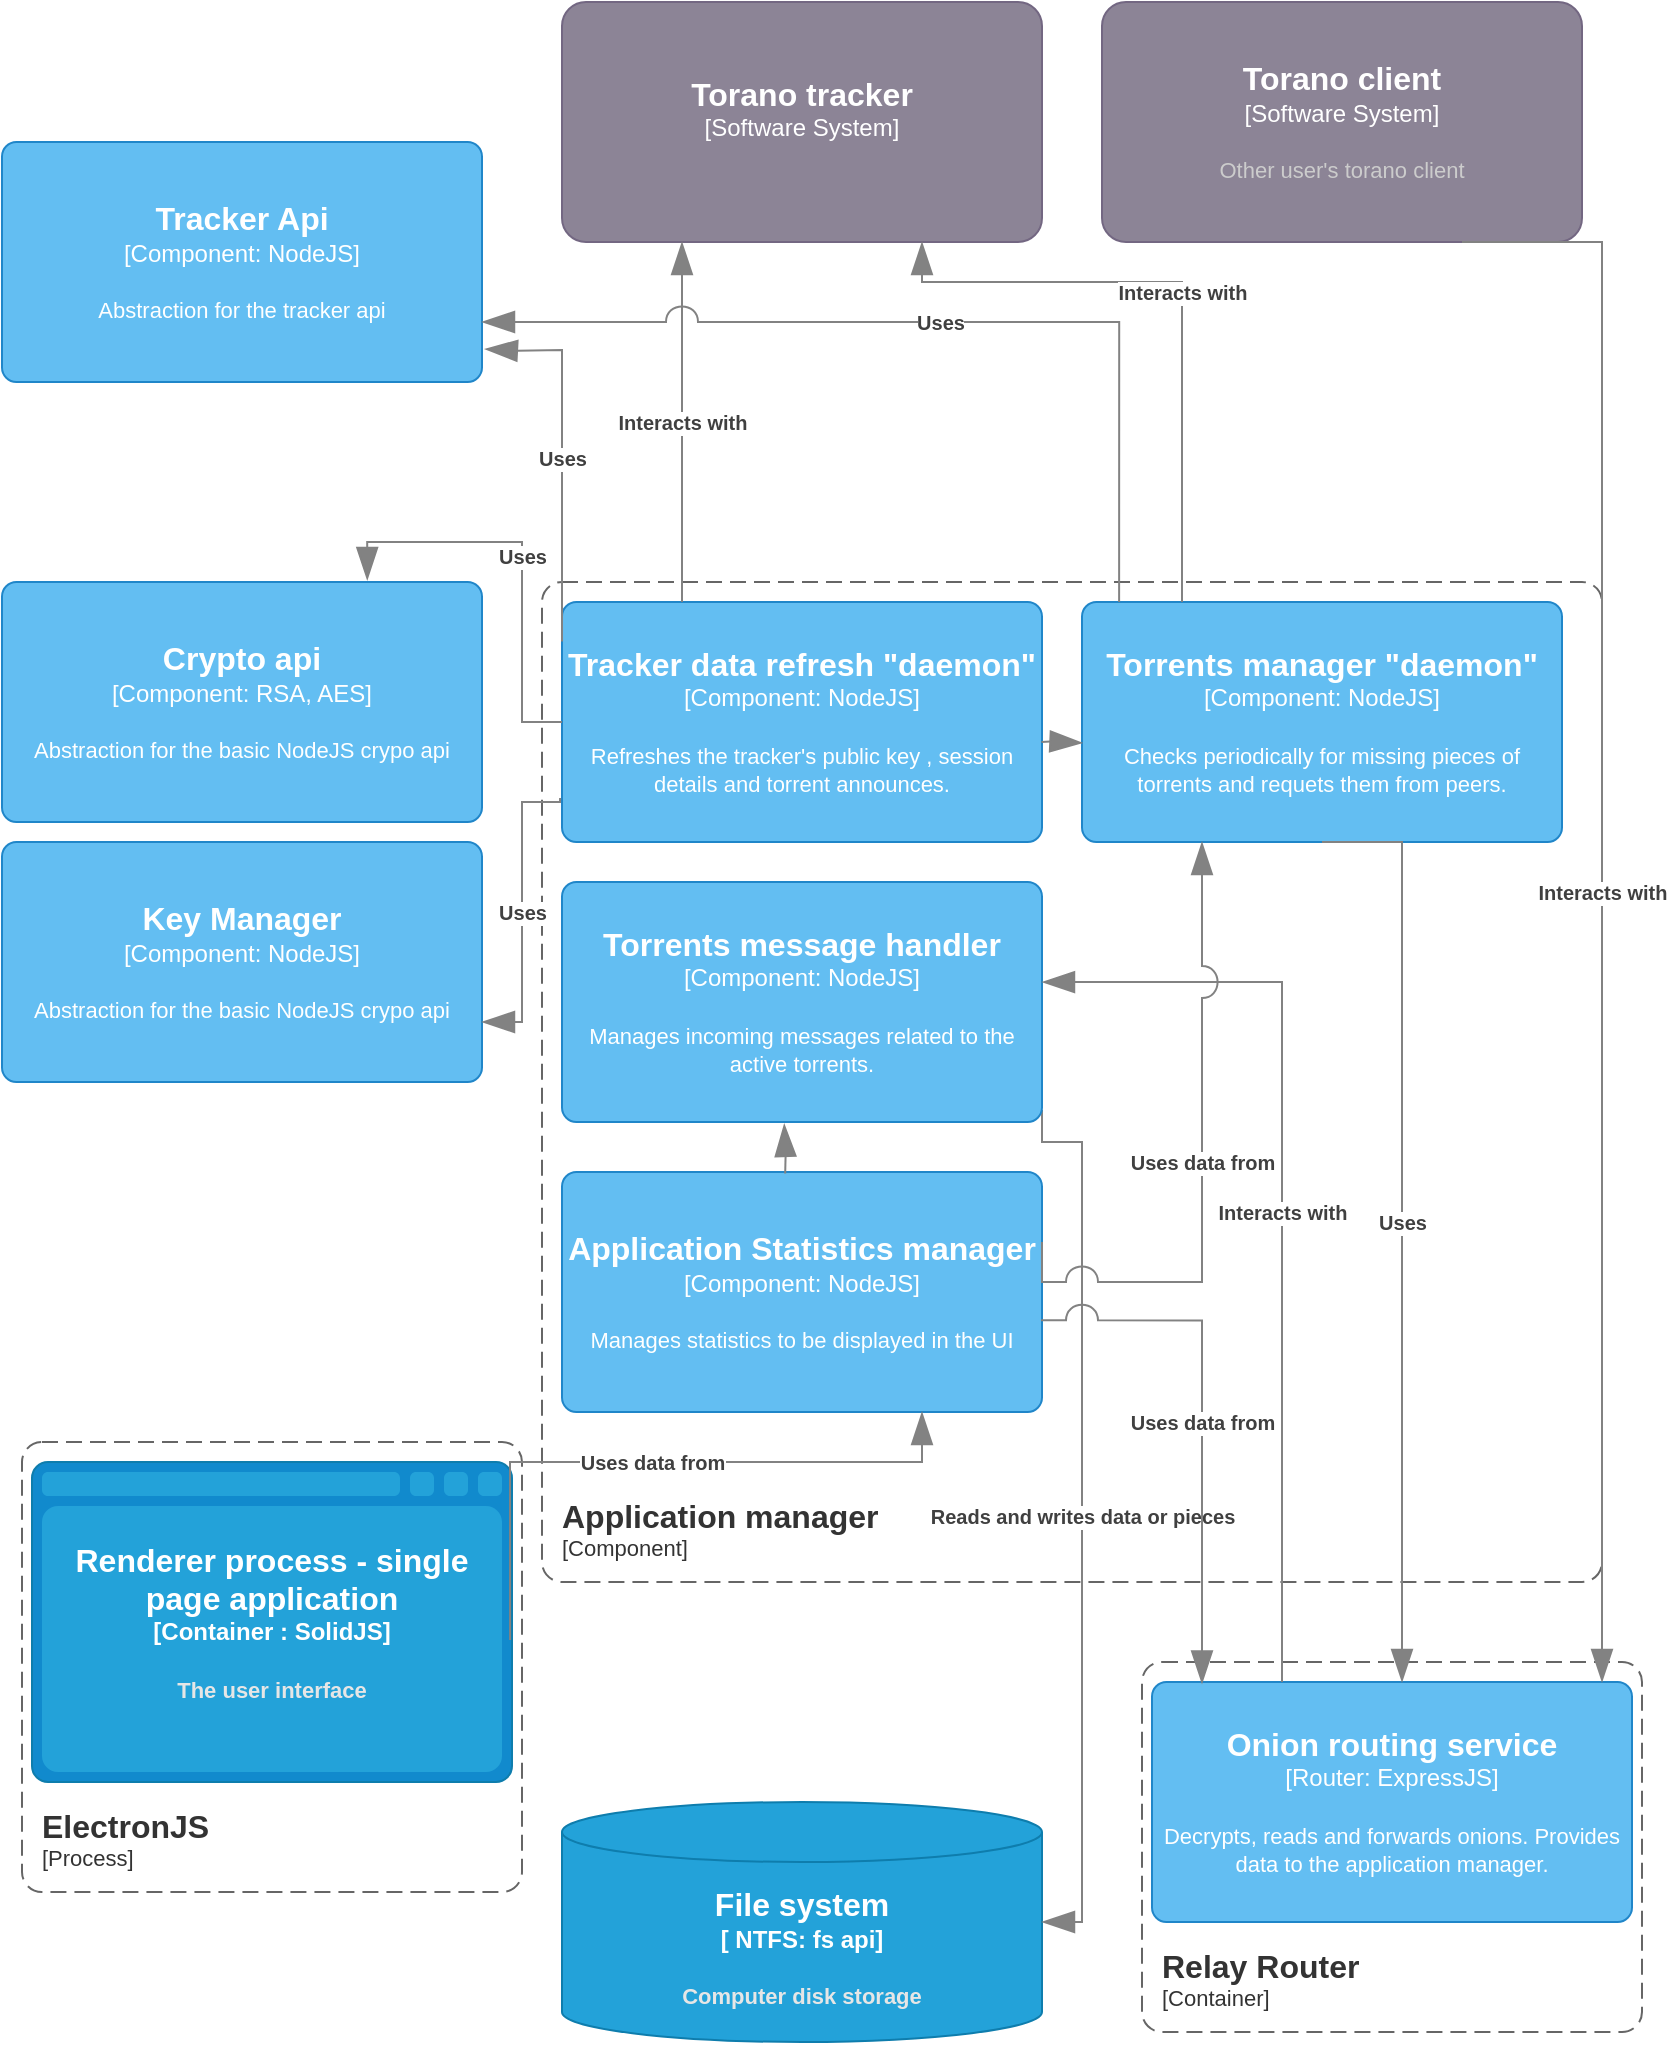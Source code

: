<mxfile version="19.0.3" type="device"><diagram id="KUWDEoj9XLmi3UJiUyDt" name="Page-1"><mxGraphModel dx="1604" dy="1065" grid="1" gridSize="10" guides="1" tooltips="1" connect="1" arrows="1" fold="1" page="1" pageScale="1" pageWidth="850" pageHeight="1100" math="0" shadow="0"><root><mxCell id="0"/><mxCell id="1" parent="0"/><object placeholders="1" c4Name="Application manager" c4Type="SystemScopeBoundary" c4Application="Component" label="&lt;font style=&quot;font-size: 16px&quot;&gt;&lt;b&gt;&lt;div style=&quot;text-align: left&quot;&gt;%c4Name%&lt;/div&gt;&lt;/b&gt;&lt;/font&gt;&lt;div style=&quot;text-align: left&quot;&gt;[%c4Application%]&lt;/div&gt;" id="z-hHAG-LOaifdITbjT0p-1"><mxCell style="rounded=1;fontSize=11;whiteSpace=wrap;html=1;dashed=1;arcSize=20;fillColor=none;strokeColor=#666666;fontColor=#333333;labelBackgroundColor=none;align=left;verticalAlign=bottom;labelBorderColor=none;spacingTop=0;spacing=10;dashPattern=8 4;metaEdit=1;rotatable=0;perimeter=rectanglePerimeter;noLabel=0;labelPadding=0;allowArrows=0;connectable=0;expand=0;recursiveResize=0;editable=1;pointerEvents=0;absoluteArcSize=1;points=[[0.25,0,0],[0.5,0,0],[0.75,0,0],[1,0.25,0],[1,0.5,0],[1,0.75,0],[0.75,1,0],[0.5,1,0],[0.25,1,0],[0,0.75,0],[0,0.5,0],[0,0.25,0]];" parent="1" vertex="1"><mxGeometry x="270" y="300" width="530" height="500" as="geometry"/></mxCell></object><object placeholders="1" c4Name="Crypto api" c4Type="Component" c4Technology="RSA, AES" c4Description="Abstraction for the basic NodeJS crypo api" label="&lt;font style=&quot;font-size: 16px&quot;&gt;&lt;b&gt;%c4Name%&lt;/b&gt;&lt;/font&gt;&lt;div&gt;[%c4Type%: %c4Technology%]&lt;/div&gt;&lt;br&gt;&lt;div&gt;&lt;font style=&quot;font-size: 11px&quot;&gt;%c4Description%&lt;/font&gt;&lt;/div&gt;" id="z-hHAG-LOaifdITbjT0p-2"><mxCell style="rounded=1;whiteSpace=wrap;html=1;labelBackgroundColor=none;fillColor=#63BEF2;fontColor=#ffffff;align=center;arcSize=6;strokeColor=#2086C9;metaEdit=1;resizable=0;points=[[0.25,0,0],[0.5,0,0],[0.75,0,0],[1,0.25,0],[1,0.5,0],[1,0.75,0],[0.75,1,0],[0.5,1,0],[0.25,1,0],[0,0.75,0],[0,0.5,0],[0,0.25,0]];" parent="1" vertex="1"><mxGeometry y="300" width="240" height="120" as="geometry"/></mxCell></object><object placeholders="1" c4Name="Tracker Api" c4Type="Component" c4Technology="NodeJS" c4Description="Abstraction for the tracker api" label="&lt;font style=&quot;font-size: 16px&quot;&gt;&lt;b&gt;%c4Name%&lt;/b&gt;&lt;/font&gt;&lt;div&gt;[%c4Type%: %c4Technology%]&lt;/div&gt;&lt;br&gt;&lt;div&gt;&lt;font style=&quot;font-size: 11px&quot;&gt;%c4Description%&lt;/font&gt;&lt;/div&gt;" id="z-hHAG-LOaifdITbjT0p-3"><mxCell style="rounded=1;whiteSpace=wrap;html=1;labelBackgroundColor=none;fillColor=#63BEF2;fontColor=#ffffff;align=center;arcSize=6;strokeColor=#2086C9;metaEdit=1;resizable=0;points=[[0.25,0,0],[0.5,0,0],[0.75,0,0],[1,0.25,0],[1,0.5,0],[1,0.75,0],[0.75,1,0],[0.5,1,0],[0.25,1,0],[0,0.75,0],[0,0.5,0],[0,0.25,0]];" parent="1" vertex="1"><mxGeometry y="80" width="240" height="120" as="geometry"/></mxCell></object><object placeholders="1" c4Type="File system" c4Container=" NTFS" c4Technology="fs api" c4Description="Computer disk storage" label="&lt;font style=&quot;font-size: 16px&quot;&gt;&lt;b&gt;%c4Type%&lt;/font&gt;&lt;div&gt;[%c4Container%:&amp;nbsp;%c4Technology%]&lt;/div&gt;&lt;br&gt;&lt;div&gt;&lt;font style=&quot;font-size: 11px&quot;&gt;&lt;font color=&quot;#E6E6E6&quot;&gt;%c4Description%&lt;/font&gt;&lt;/div&gt;" id="z-hHAG-LOaifdITbjT0p-4"><mxCell style="shape=cylinder3;size=15;whiteSpace=wrap;html=1;boundedLbl=1;rounded=0;labelBackgroundColor=none;fillColor=#23A2D9;fontSize=12;fontColor=#ffffff;align=center;strokeColor=#0E7DAD;metaEdit=1;points=[[0.5,0,0],[1,0.25,0],[1,0.5,0],[1,0.75,0],[0.5,1,0],[0,0.75,0],[0,0.5,0],[0,0.25,0]];resizable=0;" parent="1" vertex="1"><mxGeometry x="280" y="910" width="240" height="120" as="geometry"/></mxCell></object><object placeholders="1" c4Type="Renderer process - single page application" c4Container="Container " c4Technology="SolidJS" c4Description="The user interface" label="&lt;font style=&quot;font-size: 16px&quot;&gt;&lt;b&gt;%c4Type%&lt;/font&gt;&lt;div&gt;[%c4Container%:&amp;nbsp;%c4Technology%]&lt;/div&gt;&lt;br&gt;&lt;div&gt;&lt;font style=&quot;font-size: 11px&quot;&gt;&lt;font color=&quot;#E6E6E6&quot;&gt;%c4Description%&lt;/font&gt;&lt;/div&gt;" id="z-hHAG-LOaifdITbjT0p-5"><mxCell style="shape=mxgraph.c4.webBrowserContainer;whiteSpace=wrap;html=1;boundedLbl=1;rounded=0;labelBackgroundColor=none;fillColor=#118ACD;fontSize=12;fontColor=#ffffff;align=center;strokeColor=#0E7DAD;metaEdit=1;points=[[0.5,0,0],[1,0.25,0],[1,0.5,0],[1,0.75,0],[0.5,1,0],[0,0.75,0],[0,0.5,0],[0,0.25,0]];resizable=0;" parent="1" vertex="1"><mxGeometry x="15" y="740" width="240" height="160" as="geometry"/></mxCell></object><object placeholders="1" c4Name="ElectronJS" c4Type="ContainerScopeBoundary" c4Application="Process" label="&lt;font style=&quot;font-size: 16px&quot;&gt;&lt;b&gt;&lt;div style=&quot;text-align: left&quot;&gt;%c4Name%&lt;/div&gt;&lt;/b&gt;&lt;/font&gt;&lt;div style=&quot;text-align: left&quot;&gt;[%c4Application%]&lt;/div&gt;" id="z-hHAG-LOaifdITbjT0p-15"><mxCell style="rounded=1;fontSize=11;whiteSpace=wrap;html=1;dashed=1;arcSize=20;fillColor=none;strokeColor=#666666;fontColor=#333333;labelBackgroundColor=none;align=left;verticalAlign=bottom;labelBorderColor=none;spacingTop=0;spacing=10;dashPattern=8 4;metaEdit=1;rotatable=0;perimeter=rectanglePerimeter;noLabel=0;labelPadding=0;allowArrows=0;connectable=0;expand=0;recursiveResize=0;editable=1;pointerEvents=0;absoluteArcSize=1;points=[[0.25,0,0],[0.5,0,0],[0.75,0,0],[1,0.25,0],[1,0.5,0],[1,0.75,0],[0.75,1,0],[0.5,1,0],[0.25,1,0],[0,0.75,0],[0,0.5,0],[0,0.25,0]];" parent="1" vertex="1"><mxGeometry x="10" y="730" width="250" height="225" as="geometry"/></mxCell></object><object placeholders="1" c4Name="Key Manager" c4Type="Component" c4Technology="NodeJS" c4Description="Abstraction for the basic NodeJS crypo api" label="&lt;font style=&quot;font-size: 16px&quot;&gt;&lt;b&gt;%c4Name%&lt;/b&gt;&lt;/font&gt;&lt;div&gt;[%c4Type%: %c4Technology%]&lt;/div&gt;&lt;br&gt;&lt;div&gt;&lt;font style=&quot;font-size: 11px&quot;&gt;%c4Description%&lt;/font&gt;&lt;/div&gt;" id="z-hHAG-LOaifdITbjT0p-25"><mxCell style="rounded=1;whiteSpace=wrap;html=1;labelBackgroundColor=none;fillColor=#63BEF2;fontColor=#ffffff;align=center;arcSize=6;strokeColor=#2086C9;metaEdit=1;resizable=0;points=[[0.25,0,0],[0.5,0,0],[0.75,0,0],[1,0.25,0],[1,0.5,0],[1,0.75,0],[0.75,1,0],[0.5,1,0],[0.25,1,0],[0,0.75,0],[0,0.5,0],[0,0.25,0]];" parent="1" vertex="1"><mxGeometry y="430" width="240" height="120" as="geometry"/></mxCell></object><object placeholders="1" c4Name="Relay Router" c4Type="ContainerScopeBoundary" c4Application="Container" label="&lt;font style=&quot;font-size: 16px&quot;&gt;&lt;b&gt;&lt;div style=&quot;text-align: left&quot;&gt;%c4Name%&lt;/div&gt;&lt;/b&gt;&lt;/font&gt;&lt;div style=&quot;text-align: left&quot;&gt;[%c4Application%]&lt;/div&gt;" id="z-hHAG-LOaifdITbjT0p-32"><mxCell style="rounded=1;fontSize=11;whiteSpace=wrap;html=1;dashed=1;arcSize=20;fillColor=none;strokeColor=#666666;fontColor=#333333;labelBackgroundColor=none;align=left;verticalAlign=bottom;labelBorderColor=none;spacingTop=0;spacing=10;dashPattern=8 4;metaEdit=1;rotatable=0;perimeter=rectanglePerimeter;noLabel=0;labelPadding=0;allowArrows=0;connectable=0;expand=0;recursiveResize=0;editable=1;pointerEvents=0;absoluteArcSize=1;points=[[0.25,0,0],[0.5,0,0],[0.75,0,0],[1,0.25,0],[1,0.5,0],[1,0.75,0],[0.75,1,0],[0.5,1,0],[0.25,1,0],[0,0.75,0],[0,0.5,0],[0,0.25,0]];" parent="1" vertex="1"><mxGeometry x="570" y="840" width="250" height="185" as="geometry"/></mxCell></object><object placeholders="1" c4Name="Onion routing service" c4Type="Router" c4Technology="ExpressJS" c4Description="Decrypts, reads and forwards onions. Provides data to the application manager." label="&lt;font style=&quot;font-size: 16px&quot;&gt;&lt;b&gt;%c4Name%&lt;/b&gt;&lt;/font&gt;&lt;div&gt;[%c4Type%: %c4Technology%]&lt;/div&gt;&lt;br&gt;&lt;div&gt;&lt;font style=&quot;font-size: 11px&quot;&gt;%c4Description%&lt;/font&gt;&lt;/div&gt;" id="z-hHAG-LOaifdITbjT0p-33"><mxCell style="rounded=1;whiteSpace=wrap;html=1;labelBackgroundColor=none;fillColor=#63BEF2;fontColor=#ffffff;align=center;arcSize=6;strokeColor=#2086C9;metaEdit=1;resizable=0;points=[[0.25,0,0],[0.5,0,0],[0.75,0,0],[1,0.25,0],[1,0.5,0],[1,0.75,0],[0.75,1,0],[0.5,1,0],[0.25,1,0],[0,0.75,0],[0,0.5,0],[0,0.25,0]];" parent="1" vertex="1"><mxGeometry x="575" y="850" width="240" height="120" as="geometry"/></mxCell></object><object placeholders="1" c4Type="Relationship" c4Description="Reads and writes data or pieces" label="&lt;div style=&quot;text-align: left&quot;&gt;&lt;div style=&quot;text-align: center&quot;&gt;&lt;b&gt;%c4Description%&lt;/b&gt;&lt;/div&gt;" id="z-hHAG-LOaifdITbjT0p-44"><mxCell style="endArrow=blockThin;html=1;fontSize=10;fontColor=#404040;strokeWidth=1;endFill=1;strokeColor=#828282;elbow=vertical;metaEdit=1;endSize=14;startSize=14;jumpStyle=arc;jumpSize=16;rounded=0;edgeStyle=orthogonalEdgeStyle;exitX=1;exitY=0.95;exitDx=0;exitDy=0;exitPerimeter=0;" parent="1" edge="1" target="z-hHAG-LOaifdITbjT0p-4" source="4MxkY_F2L2foQLRKF6o3-5"><mxGeometry width="240" relative="1" as="geometry"><mxPoint x="570" y="820" as="sourcePoint"/><mxPoint x="560" y="970" as="targetPoint"/><Array as="points"><mxPoint x="520" y="580"/><mxPoint x="540" y="580"/><mxPoint x="540" y="970"/></Array></mxGeometry></mxCell></object><object placeholders="1" c4Name="Tracker data refresh &quot;daemon&quot;" c4Type="Component" c4Technology="NodeJS" c4Description="Refreshes the tracker's public key , session details and torrent announces." label="&lt;font style=&quot;font-size: 16px&quot;&gt;&lt;b&gt;%c4Name%&lt;/b&gt;&lt;/font&gt;&lt;div&gt;[%c4Type%: %c4Technology%]&lt;/div&gt;&lt;br&gt;&lt;div&gt;&lt;font style=&quot;font-size: 11px&quot;&gt;%c4Description%&lt;/font&gt;&lt;/div&gt;" id="4MxkY_F2L2foQLRKF6o3-1"><mxCell style="rounded=1;whiteSpace=wrap;html=1;labelBackgroundColor=none;fillColor=#63BEF2;fontColor=#ffffff;align=center;arcSize=6;strokeColor=#2086C9;metaEdit=1;resizable=0;points=[[0.25,0,0],[0.5,0,0],[0.75,0,0],[1,0.25,0],[1,0.5,0],[1,0.75,0],[0.75,1,0],[0.5,1,0],[0.25,1,0],[0,0.75,0],[0,0.5,0],[0,0.25,0]];" vertex="1" parent="1"><mxGeometry x="280" y="310" width="240" height="120" as="geometry"/></mxCell></object><object placeholders="1" c4Name="Torano client" c4Type="Software System" c4Description="Other user's torano client" label="&lt;font style=&quot;font-size: 16px&quot;&gt;&lt;b&gt;%c4Name%&lt;/b&gt;&lt;/font&gt;&lt;div&gt;[%c4Type%]&lt;/div&gt;&lt;br&gt;&lt;div&gt;&lt;font style=&quot;font-size: 11px&quot;&gt;&lt;font color=&quot;#cccccc&quot;&gt;%c4Description%&lt;/font&gt;&lt;/div&gt;" id="4MxkY_F2L2foQLRKF6o3-3"><mxCell style="rounded=1;whiteSpace=wrap;html=1;labelBackgroundColor=none;fillColor=#8C8496;fontColor=#ffffff;align=center;arcSize=10;strokeColor=#736782;metaEdit=1;resizable=0;points=[[0.25,0,0],[0.5,0,0],[0.75,0,0],[1,0.25,0],[1,0.5,0],[1,0.75,0],[0.75,1,0],[0.5,1,0],[0.25,1,0],[0,0.75,0],[0,0.5,0],[0,0.25,0]];" vertex="1" parent="1"><mxGeometry x="550" y="10" width="240" height="120" as="geometry"/></mxCell></object><object placeholders="1" c4Name="Torano tracker" c4Type="Software System" c4Description="" label="&lt;font style=&quot;font-size: 16px&quot;&gt;&lt;b&gt;%c4Name%&lt;/b&gt;&lt;/font&gt;&lt;div&gt;[%c4Type%]&lt;/div&gt;&lt;br&gt;&lt;div&gt;&lt;font style=&quot;font-size: 11px&quot;&gt;&lt;font color=&quot;#cccccc&quot;&gt;%c4Description%&lt;/font&gt;&lt;/div&gt;" id="4MxkY_F2L2foQLRKF6o3-4"><mxCell style="rounded=1;whiteSpace=wrap;html=1;labelBackgroundColor=none;fillColor=#8C8496;fontColor=#ffffff;align=center;arcSize=10;strokeColor=#736782;metaEdit=1;resizable=0;points=[[0.25,0,0],[0.5,0,0],[0.75,0,0],[1,0.25,0],[1,0.5,0],[1,0.75,0],[0.75,1,0],[0.5,1,0],[0.25,1,0],[0,0.75,0],[0,0.5,0],[0,0.25,0]];" vertex="1" parent="1"><mxGeometry x="280" y="10" width="240" height="120" as="geometry"/></mxCell></object><object placeholders="1" c4Name="Torrents message handler" c4Type="Component" c4Technology="NodeJS" c4Description="Manages incoming messages related to the active torrents." label="&lt;font style=&quot;font-size: 16px&quot;&gt;&lt;b&gt;%c4Name%&lt;/b&gt;&lt;/font&gt;&lt;div&gt;[%c4Type%: %c4Technology%]&lt;/div&gt;&lt;br&gt;&lt;div&gt;&lt;font style=&quot;font-size: 11px&quot;&gt;%c4Description%&lt;/font&gt;&lt;/div&gt;" id="4MxkY_F2L2foQLRKF6o3-5"><mxCell style="rounded=1;whiteSpace=wrap;html=1;labelBackgroundColor=none;fillColor=#63BEF2;fontColor=#ffffff;align=center;arcSize=6;strokeColor=#2086C9;metaEdit=1;resizable=0;points=[[0.25,0,0],[0.5,0,0],[0.75,0,0],[1,0.25,0],[1,0.5,0],[1,0.75,0],[0.75,1,0],[0.5,1,0],[0.25,1,0],[0,0.75,0],[0,0.5,0],[0,0.25,0]];" vertex="1" parent="1"><mxGeometry x="280" y="450" width="240" height="120" as="geometry"/></mxCell></object><object placeholders="1" c4Name="Application Statistics manager" c4Type="Component" c4Technology="NodeJS" c4Description="Manages statistics to be displayed in the UI" label="&lt;font style=&quot;font-size: 16px&quot;&gt;&lt;b&gt;%c4Name%&lt;/b&gt;&lt;/font&gt;&lt;div&gt;[%c4Type%: %c4Technology%]&lt;/div&gt;&lt;br&gt;&lt;div&gt;&lt;font style=&quot;font-size: 11px&quot;&gt;%c4Description%&lt;/font&gt;&lt;/div&gt;" id="4MxkY_F2L2foQLRKF6o3-6"><mxCell style="rounded=1;whiteSpace=wrap;html=1;labelBackgroundColor=none;fillColor=#63BEF2;fontColor=#ffffff;align=center;arcSize=6;strokeColor=#2086C9;metaEdit=1;resizable=0;points=[[0.25,0,0],[0.5,0,0],[0.75,0,0],[1,0.25,0],[1,0.5,0],[1,0.75,0],[0.75,1,0],[0.5,1,0],[0.25,1,0],[0,0.75,0],[0,0.5,0],[0,0.25,0]];" vertex="1" parent="1"><mxGeometry x="280" y="595" width="240" height="120" as="geometry"/></mxCell></object><object placeholders="1" c4Type="Relationship" c4Description="Uses data from" label="&lt;div style=&quot;text-align: left&quot;&gt;&lt;div style=&quot;text-align: center&quot;&gt;&lt;b&gt;%c4Description%&lt;/b&gt;&lt;/div&gt;" id="4MxkY_F2L2foQLRKF6o3-7"><mxCell style="endArrow=blockThin;html=1;fontSize=10;fontColor=#404040;strokeWidth=1;endFill=1;strokeColor=#828282;elbow=vertical;metaEdit=1;endSize=14;startSize=14;jumpStyle=arc;jumpSize=16;rounded=0;edgeStyle=orthogonalEdgeStyle;entryX=0.75;entryY=1;entryDx=0;entryDy=0;entryPerimeter=0;exitX=0.996;exitY=0.556;exitDx=0;exitDy=0;exitPerimeter=0;" edge="1" parent="1" source="z-hHAG-LOaifdITbjT0p-5" target="4MxkY_F2L2foQLRKF6o3-6"><mxGeometry width="240" relative="1" as="geometry"><mxPoint x="460" y="720" as="sourcePoint"/><mxPoint x="450" y="870" as="targetPoint"/><Array as="points"><mxPoint x="254" y="740"/><mxPoint x="460" y="740"/></Array></mxGeometry></mxCell></object><object placeholders="1" c4Type="Relationship" id="4MxkY_F2L2foQLRKF6o3-9"><mxCell style="endArrow=blockThin;html=1;fontSize=10;fontColor=#404040;strokeWidth=1;endFill=1;strokeColor=#828282;elbow=vertical;metaEdit=1;endSize=14;startSize=14;jumpStyle=arc;jumpSize=16;rounded=0;edgeStyle=orthogonalEdgeStyle;entryX=0.463;entryY=1.008;entryDx=0;entryDy=0;entryPerimeter=0;exitX=0.465;exitY=0.006;exitDx=0;exitDy=0;exitPerimeter=0;" edge="1" parent="1" source="4MxkY_F2L2foQLRKF6o3-6" target="4MxkY_F2L2foQLRKF6o3-5"><mxGeometry width="240" relative="1" as="geometry"><mxPoint x="358" y="570" as="sourcePoint"/><mxPoint x="540" y="500" as="targetPoint"/></mxGeometry></mxCell></object><object placeholders="1" c4Type="Relationship" c4Description="Uses" label="&lt;div style=&quot;text-align: left&quot;&gt;&lt;div style=&quot;text-align: center&quot;&gt;&lt;b&gt;%c4Description%&lt;/b&gt;&lt;/div&gt;" id="4MxkY_F2L2foQLRKF6o3-10"><mxCell style="endArrow=blockThin;html=1;fontSize=10;fontColor=#404040;strokeWidth=1;endFill=1;strokeColor=#828282;elbow=vertical;metaEdit=1;endSize=14;startSize=14;jumpStyle=arc;jumpSize=16;rounded=0;edgeStyle=orthogonalEdgeStyle;entryX=1;entryY=0.75;entryDx=0;entryDy=0;entryPerimeter=0;exitX=-0.004;exitY=0.817;exitDx=0;exitDy=0;exitPerimeter=0;" edge="1" parent="1" source="4MxkY_F2L2foQLRKF6o3-1" target="z-hHAG-LOaifdITbjT0p-25"><mxGeometry width="240" relative="1" as="geometry"><mxPoint x="254.04" y="898.96" as="sourcePoint"/><mxPoint x="470" y="585" as="targetPoint"/><Array as="points"><mxPoint x="279" y="410"/><mxPoint x="260" y="410"/><mxPoint x="260" y="520"/></Array></mxGeometry></mxCell></object><object placeholders="1" c4Type="Relationship" c4Description="Uses" label="&lt;div style=&quot;text-align: left&quot;&gt;&lt;div style=&quot;text-align: center&quot;&gt;&lt;b&gt;%c4Description%&lt;/b&gt;&lt;/div&gt;" id="4MxkY_F2L2foQLRKF6o3-11"><mxCell style="endArrow=blockThin;html=1;fontSize=10;fontColor=#404040;strokeWidth=1;endFill=1;strokeColor=#828282;elbow=vertical;metaEdit=1;endSize=14;startSize=14;jumpStyle=arc;jumpSize=16;rounded=0;edgeStyle=orthogonalEdgeStyle;exitX=0;exitY=0.5;exitDx=0;exitDy=0;exitPerimeter=0;entryX=0.761;entryY=-0.008;entryDx=0;entryDy=0;entryPerimeter=0;" edge="1" parent="1" source="4MxkY_F2L2foQLRKF6o3-1" target="z-hHAG-LOaifdITbjT0p-2"><mxGeometry width="240" relative="1" as="geometry"><mxPoint x="289.04" y="278.04" as="sourcePoint"/><mxPoint x="240" y="230" as="targetPoint"/><Array as="points"><mxPoint x="260" y="370"/><mxPoint x="260" y="280"/><mxPoint x="183" y="280"/></Array></mxGeometry></mxCell></object><object placeholders="1" c4Type="Relationship" c4Description="Uses" label="&lt;div style=&quot;text-align: left&quot;&gt;&lt;div style=&quot;text-align: center&quot;&gt;&lt;b&gt;%c4Description%&lt;/b&gt;&lt;/div&gt;" id="4MxkY_F2L2foQLRKF6o3-12"><mxCell style="endArrow=blockThin;html=1;fontSize=10;fontColor=#404040;strokeWidth=1;endFill=1;strokeColor=#828282;elbow=vertical;metaEdit=1;endSize=14;startSize=14;jumpStyle=arc;jumpSize=16;rounded=0;edgeStyle=orthogonalEdgeStyle;exitX=0;exitY=0.165;exitDx=0;exitDy=0;exitPerimeter=0;entryX=1.006;entryY=0.863;entryDx=0;entryDy=0;entryPerimeter=0;" edge="1" parent="1" source="4MxkY_F2L2foQLRKF6o3-1" target="z-hHAG-LOaifdITbjT0p-3"><mxGeometry width="240" relative="1" as="geometry"><mxPoint x="290" y="240" as="sourcePoint"/><mxPoint x="250" y="240" as="targetPoint"/><Array as="points"><mxPoint x="280" y="184"/><mxPoint x="250" y="184"/></Array></mxGeometry></mxCell></object><object placeholders="1" c4Type="Relationship" c4Description="Interacts with" label="&lt;div style=&quot;text-align: left&quot;&gt;&lt;div style=&quot;text-align: center&quot;&gt;&lt;b&gt;%c4Description%&lt;/b&gt;&lt;/div&gt;" id="4MxkY_F2L2foQLRKF6o3-13"><mxCell style="endArrow=blockThin;html=1;fontSize=10;fontColor=#404040;strokeWidth=1;endFill=1;strokeColor=#828282;elbow=vertical;metaEdit=1;endSize=14;startSize=14;jumpStyle=arc;jumpSize=16;rounded=0;edgeStyle=orthogonalEdgeStyle;exitX=0.25;exitY=0;exitDx=0;exitDy=0;exitPerimeter=0;entryX=0.25;entryY=1;entryDx=0;entryDy=0;entryPerimeter=0;" edge="1" parent="1" source="4MxkY_F2L2foQLRKF6o3-1" target="4MxkY_F2L2foQLRKF6o3-4"><mxGeometry width="240" relative="1" as="geometry"><mxPoint x="290" y="199.8" as="sourcePoint"/><mxPoint x="251.44" y="113.56" as="targetPoint"/><Array as="points"><mxPoint x="340" y="170"/><mxPoint x="340" y="170"/></Array></mxGeometry></mxCell></object><object placeholders="1" c4Type="Relationship" c4Description="Interacts with" label="&lt;div style=&quot;text-align: left&quot;&gt;&lt;div style=&quot;text-align: center&quot;&gt;&lt;b&gt;%c4Description%&lt;/b&gt;&lt;/div&gt;" id="4MxkY_F2L2foQLRKF6o3-14"><mxCell style="endArrow=blockThin;html=1;fontSize=10;fontColor=#404040;strokeWidth=1;endFill=1;strokeColor=#828282;elbow=vertical;metaEdit=1;endSize=14;startSize=14;jumpStyle=arc;jumpSize=16;rounded=0;edgeStyle=orthogonalEdgeStyle;exitX=0.75;exitY=1;exitDx=0;exitDy=0;exitPerimeter=0;" edge="1" parent="1" source="4MxkY_F2L2foQLRKF6o3-3"><mxGeometry width="240" relative="1" as="geometry"><mxPoint x="800" y="920" as="sourcePoint"/><mxPoint x="800" y="850" as="targetPoint"/><Array as="points"><mxPoint x="800" y="130"/></Array></mxGeometry></mxCell></object><object placeholders="1" c4Name="Torrents manager &quot;daemon&quot;" c4Type="Component" c4Technology="NodeJS" c4Description="Checks periodically for missing pieces of torrents and requets them from peers." label="&lt;font style=&quot;font-size: 16px&quot;&gt;&lt;b&gt;%c4Name%&lt;/b&gt;&lt;/font&gt;&lt;div&gt;[%c4Type%: %c4Technology%]&lt;/div&gt;&lt;br&gt;&lt;div&gt;&lt;font style=&quot;font-size: 11px&quot;&gt;%c4Description%&lt;/font&gt;&lt;/div&gt;" id="4MxkY_F2L2foQLRKF6o3-17"><mxCell style="rounded=1;whiteSpace=wrap;html=1;labelBackgroundColor=none;fillColor=#63BEF2;fontColor=#ffffff;align=center;arcSize=6;strokeColor=#2086C9;metaEdit=1;resizable=0;points=[[0.25,0,0],[0.5,0,0],[0.75,0,0],[1,0.25,0],[1,0.5,0],[1,0.75,0],[0.75,1,0],[0.5,1,0],[0.25,1,0],[0,0.75,0],[0,0.5,0],[0,0.25,0]];" vertex="1" parent="1"><mxGeometry x="540" y="310" width="240" height="120" as="geometry"/></mxCell></object><object placeholders="1" c4Type="Relationship" c4Description="Uses" label="&lt;div style=&quot;text-align: left&quot;&gt;&lt;div style=&quot;text-align: center&quot;&gt;&lt;b&gt;%c4Description%&lt;/b&gt;&lt;/div&gt;" id="4MxkY_F2L2foQLRKF6o3-18"><mxCell style="endArrow=blockThin;html=1;fontSize=10;fontColor=#404040;strokeWidth=1;endFill=1;strokeColor=#828282;elbow=vertical;metaEdit=1;endSize=14;startSize=14;jumpStyle=arc;jumpSize=16;rounded=0;edgeStyle=orthogonalEdgeStyle;exitX=0.5;exitY=1;exitDx=0;exitDy=0;exitPerimeter=0;" edge="1" parent="1" source="4MxkY_F2L2foQLRKF6o3-17"><mxGeometry width="240" relative="1" as="geometry"><mxPoint x="740" y="140" as="sourcePoint"/><mxPoint x="700" y="850" as="targetPoint"/><Array as="points"><mxPoint x="700" y="430"/></Array></mxGeometry></mxCell></object><object placeholders="1" c4Type="Relationship" c4Description="Uses" label="&lt;div style=&quot;text-align: left&quot;&gt;&lt;div style=&quot;text-align: center&quot;&gt;&lt;b&gt;%c4Description%&lt;/b&gt;&lt;/div&gt;" id="4MxkY_F2L2foQLRKF6o3-19"><mxCell style="endArrow=blockThin;html=1;fontSize=10;fontColor=#404040;strokeWidth=1;endFill=1;strokeColor=#828282;elbow=vertical;metaEdit=1;endSize=14;startSize=14;jumpStyle=arc;jumpSize=16;rounded=0;edgeStyle=orthogonalEdgeStyle;exitX=0;exitY=0.165;exitDx=0;exitDy=0;exitPerimeter=0;entryX=1;entryY=0.75;entryDx=0;entryDy=0;entryPerimeter=0;" edge="1" parent="1" target="z-hHAG-LOaifdITbjT0p-3"><mxGeometry width="240" relative="1" as="geometry"><mxPoint x="558.56" y="310.0" as="sourcePoint"/><mxPoint x="520" y="163.76" as="targetPoint"/><Array as="points"><mxPoint x="559" y="170"/></Array></mxGeometry></mxCell></object><object placeholders="1" c4Type="Relationship" c4Description="Interacts with" label="&lt;div style=&quot;text-align: left&quot;&gt;&lt;div style=&quot;text-align: center&quot;&gt;&lt;b&gt;%c4Description%&lt;/b&gt;&lt;/div&gt;" id="4MxkY_F2L2foQLRKF6o3-20"><mxCell style="endArrow=blockThin;html=1;fontSize=10;fontColor=#404040;strokeWidth=1;endFill=1;strokeColor=#828282;elbow=vertical;metaEdit=1;endSize=14;startSize=14;jumpStyle=arc;jumpSize=16;rounded=0;edgeStyle=orthogonalEdgeStyle;exitX=0.25;exitY=0;exitDx=0;exitDy=0;exitPerimeter=0;entryX=0.75;entryY=1;entryDx=0;entryDy=0;entryPerimeter=0;" edge="1" parent="1" target="4MxkY_F2L2foQLRKF6o3-4"><mxGeometry width="240" relative="1" as="geometry"><mxPoint x="590" y="310" as="sourcePoint"/><mxPoint x="590" y="130" as="targetPoint"/><Array as="points"><mxPoint x="590" y="150"/><mxPoint x="460" y="150"/></Array></mxGeometry></mxCell></object><object placeholders="1" c4Type="Relationship" c4Description="Interacts with" label="&lt;div style=&quot;text-align: left&quot;&gt;&lt;div style=&quot;text-align: center&quot;&gt;&lt;b&gt;%c4Description%&lt;/b&gt;&lt;/div&gt;" id="4MxkY_F2L2foQLRKF6o3-21"><mxCell style="endArrow=blockThin;html=1;fontSize=10;fontColor=#404040;strokeWidth=1;endFill=1;strokeColor=#828282;elbow=vertical;metaEdit=1;endSize=14;startSize=14;jumpStyle=arc;jumpSize=16;rounded=0;edgeStyle=orthogonalEdgeStyle;entryX=1;entryY=0.417;entryDx=0;entryDy=0;entryPerimeter=0;" edge="1" parent="1" target="4MxkY_F2L2foQLRKF6o3-5"><mxGeometry width="240" relative="1" as="geometry"><mxPoint x="640" y="850" as="sourcePoint"/><mxPoint x="810" y="860" as="targetPoint"/><Array as="points"><mxPoint x="640" y="500"/></Array></mxGeometry></mxCell></object><object placeholders="1" c4Type="Relationship" c4Description="Uses data from" label="&lt;div style=&quot;text-align: left&quot;&gt;&lt;div style=&quot;text-align: center&quot;&gt;&lt;b&gt;%c4Description%&lt;/b&gt;&lt;/div&gt;" id="4MxkY_F2L2foQLRKF6o3-22"><mxCell style="endArrow=blockThin;html=1;fontSize=10;fontColor=#404040;strokeWidth=1;endFill=1;strokeColor=#828282;elbow=vertical;metaEdit=1;endSize=14;startSize=14;jumpStyle=arc;jumpSize=16;rounded=0;edgeStyle=orthogonalEdgeStyle;entryX=0.106;entryY=0.007;entryDx=0;entryDy=0;entryPerimeter=0;exitX=0.998;exitY=0.618;exitDx=0;exitDy=0;exitPerimeter=0;" edge="1" parent="1" source="4MxkY_F2L2foQLRKF6o3-6" target="z-hHAG-LOaifdITbjT0p-33"><mxGeometry width="240" relative="1" as="geometry"><mxPoint x="900.04" y="708.96" as="sourcePoint"/><mxPoint x="1106" y="595" as="targetPoint"/><Array as="points"><mxPoint x="600" y="669"/><mxPoint x="600" y="851"/></Array></mxGeometry></mxCell></object><object placeholders="1" c4Type="Relationship" c4Description="Uses data from" label="&lt;div style=&quot;text-align: left&quot;&gt;&lt;div style=&quot;text-align: center&quot;&gt;&lt;b&gt;%c4Description%&lt;/b&gt;&lt;/div&gt;" id="4MxkY_F2L2foQLRKF6o3-23"><mxCell style="endArrow=blockThin;html=1;fontSize=10;fontColor=#404040;strokeWidth=1;endFill=1;strokeColor=#828282;elbow=vertical;metaEdit=1;endSize=14;startSize=14;jumpStyle=arc;jumpSize=16;rounded=0;edgeStyle=orthogonalEdgeStyle;entryX=0.25;entryY=1;entryDx=0;entryDy=0;entryPerimeter=0;exitX=0.998;exitY=0.618;exitDx=0;exitDy=0;exitPerimeter=0;" edge="1" parent="1" target="4MxkY_F2L2foQLRKF6o3-17"><mxGeometry width="240" relative="1" as="geometry"><mxPoint x="520" y="630.0" as="sourcePoint"/><mxPoint x="600.92" y="811.68" as="targetPoint"/><Array as="points"><mxPoint x="520" y="650"/><mxPoint x="600" y="650"/></Array></mxGeometry></mxCell></object><object placeholders="1" c4Type="Relationship" id="4MxkY_F2L2foQLRKF6o3-25"><mxCell style="endArrow=blockThin;html=1;fontSize=10;fontColor=#404040;strokeWidth=1;endFill=1;strokeColor=#828282;elbow=vertical;metaEdit=1;endSize=14;startSize=14;jumpStyle=arc;jumpSize=16;rounded=0;edgeStyle=orthogonalEdgeStyle;entryX=0.001;entryY=0.587;entryDx=0;entryDy=0;entryPerimeter=0;exitX=0.999;exitY=0.583;exitDx=0;exitDy=0;exitPerimeter=0;" edge="1" parent="1" source="4MxkY_F2L2foQLRKF6o3-1" target="4MxkY_F2L2foQLRKF6o3-17"><mxGeometry width="240" relative="1" as="geometry"><mxPoint x="570" y="474.76" as="sourcePoint"/><mxPoint x="569.52" y="450" as="targetPoint"/></mxGeometry></mxCell></object></root></mxGraphModel></diagram></mxfile>